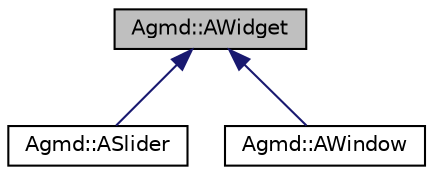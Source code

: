 digraph "Agmd::AWidget"
{
  edge [fontname="Helvetica",fontsize="10",labelfontname="Helvetica",labelfontsize="10"];
  node [fontname="Helvetica",fontsize="10",shape=record];
  Node1 [label="Agmd::AWidget",height=0.2,width=0.4,color="black", fillcolor="grey75", style="filled" fontcolor="black"];
  Node1 -> Node2 [dir="back",color="midnightblue",fontsize="10",style="solid",fontname="Helvetica"];
  Node2 [label="Agmd::ASlider",height=0.2,width=0.4,color="black", fillcolor="white", style="filled",URL="$class_agmd_1_1_a_slider.html"];
  Node1 -> Node3 [dir="back",color="midnightblue",fontsize="10",style="solid",fontname="Helvetica"];
  Node3 [label="Agmd::AWindow",height=0.2,width=0.4,color="black", fillcolor="white", style="filled",URL="$class_agmd_1_1_a_window.html"];
}
